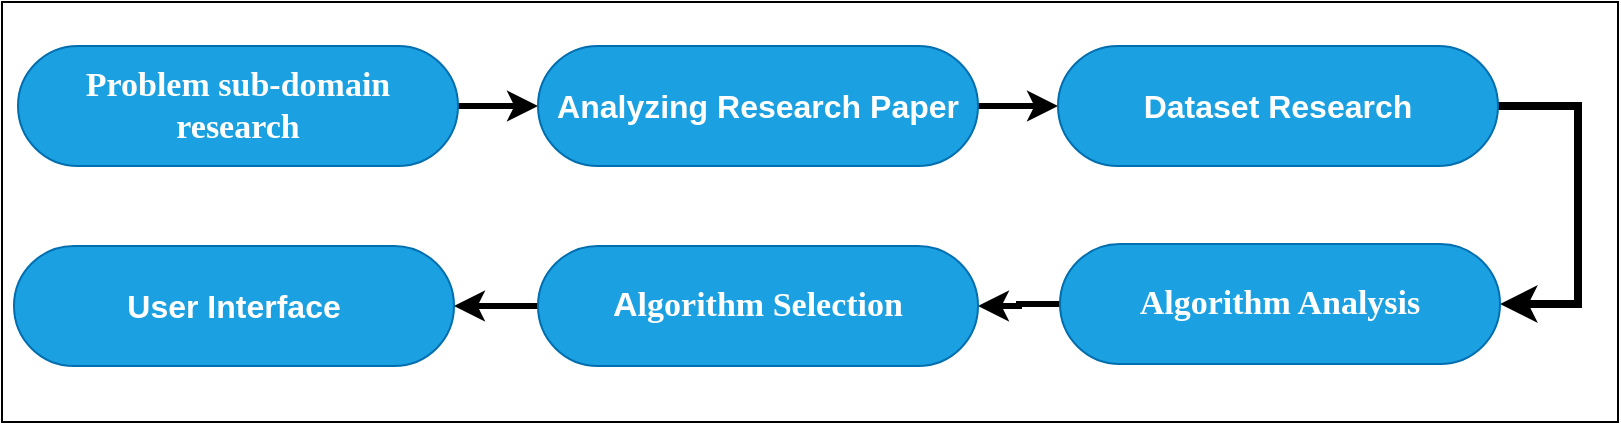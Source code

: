 <mxfile version="24.7.16">
  <diagram name="Page-1" id="yKOgIpQ0CL8Su2-FusHn">
    <mxGraphModel dx="934" dy="454" grid="1" gridSize="10" guides="1" tooltips="1" connect="1" arrows="1" fold="1" page="1" pageScale="1" pageWidth="850" pageHeight="1100" math="0" shadow="0">
      <root>
        <mxCell id="0" />
        <mxCell id="1" parent="0" />
        <mxCell id="GiysxLulYcTHSs4wFX8B-7" value="" style="edgeStyle=orthogonalEdgeStyle;rounded=0;orthogonalLoop=1;jettySize=auto;html=1;fontStyle=1;fontSize=16;align=center;strokeWidth=3;" edge="1" parent="1" source="GiysxLulYcTHSs4wFX8B-1" target="GiysxLulYcTHSs4wFX8B-2">
          <mxGeometry relative="1" as="geometry" />
        </mxCell>
        <mxCell id="GiysxLulYcTHSs4wFX8B-1" value="&lt;div style=&quot;font-size: 17px;&quot;&gt;&lt;font style=&quot;font-size: 17px;&quot;&gt;&lt;span style=&quot;font-family: Calibri; font-size: 17px;&quot;&gt;Problem&lt;/span&gt;&lt;span style=&quot;font-family: Calibri; font-size: 17px;&quot;&gt; sub-domain research&lt;br style=&quot;font-size: 17px;&quot;&gt;&lt;/span&gt;&lt;/font&gt;&lt;/div&gt;" style="rounded=1;whiteSpace=wrap;html=1;fontStyle=1;fontSize=17;align=center;fillColor=#1ba1e2;strokeColor=#006EAF;fontColor=#ffffff;arcSize=50;" vertex="1" parent="1">
          <mxGeometry x="20" y="110" width="220" height="60" as="geometry" />
        </mxCell>
        <mxCell id="GiysxLulYcTHSs4wFX8B-8" value="" style="edgeStyle=orthogonalEdgeStyle;rounded=0;orthogonalLoop=1;jettySize=auto;html=1;fontStyle=1;fontSize=16;align=center;strokeWidth=3;" edge="1" parent="1" source="GiysxLulYcTHSs4wFX8B-2" target="GiysxLulYcTHSs4wFX8B-3">
          <mxGeometry relative="1" as="geometry" />
        </mxCell>
        <mxCell id="GiysxLulYcTHSs4wFX8B-2" value="&lt;font style=&quot;font-size: 16px;&quot;&gt;Analyzing Research Paper&lt;/font&gt;" style="rounded=1;whiteSpace=wrap;html=1;fontStyle=1;fontSize=16;align=center;fillColor=#1ba1e2;fontColor=#FFFFFF;strokeColor=#006EAF;arcSize=50;" vertex="1" parent="1">
          <mxGeometry x="280" y="110" width="220" height="60" as="geometry" />
        </mxCell>
        <mxCell id="GiysxLulYcTHSs4wFX8B-14" style="edgeStyle=orthogonalEdgeStyle;rounded=0;orthogonalLoop=1;jettySize=auto;html=1;entryX=1;entryY=0.5;entryDx=0;entryDy=0;fontStyle=1;fontSize=16;align=center;strokeWidth=4;" edge="1" parent="1" target="GiysxLulYcTHSs4wFX8B-4">
          <mxGeometry relative="1" as="geometry">
            <mxPoint x="760.0" y="140" as="sourcePoint" />
            <mxPoint x="870" y="280" as="targetPoint" />
            <Array as="points">
              <mxPoint x="800" y="140" />
              <mxPoint x="800" y="239" />
            </Array>
          </mxGeometry>
        </mxCell>
        <mxCell id="GiysxLulYcTHSs4wFX8B-3" value="&lt;font style=&quot;font-size: 16px;&quot;&gt;Dataset Research&lt;/font&gt;" style="rounded=1;whiteSpace=wrap;html=1;fontStyle=1;fontSize=16;align=center;fillColor=#1ba1e2;fontColor=#FFFFFF;strokeColor=#006EAF;arcSize=50;" vertex="1" parent="1">
          <mxGeometry x="540" y="110" width="220" height="60" as="geometry" />
        </mxCell>
        <mxCell id="GiysxLulYcTHSs4wFX8B-12" value="" style="edgeStyle=orthogonalEdgeStyle;rounded=0;orthogonalLoop=1;jettySize=auto;html=1;fontStyle=1;fontSize=16;align=center;strokeWidth=3;" edge="1" parent="1" source="GiysxLulYcTHSs4wFX8B-4" target="GiysxLulYcTHSs4wFX8B-5">
          <mxGeometry relative="1" as="geometry" />
        </mxCell>
        <mxCell id="GiysxLulYcTHSs4wFX8B-4" value="&lt;font style=&quot;font-size: 17px;&quot;&gt;&lt;span style=&quot;font-family: Calibri; font-size: 17px;&quot;&gt;Algorithm Analysis&lt;/span&gt;&lt;span style=&quot;font-family: Calibri; font-size: 17px;&quot;&gt;&lt;br style=&quot;font-size: 17px;&quot;&gt;&lt;/span&gt;&lt;/font&gt;" style="rounded=1;whiteSpace=wrap;html=1;fontStyle=1;fontSize=17;align=center;fillColor=#1ba1e2;fontColor=#FFFFFF;strokeColor=#006EAF;arcSize=50;verticalAlign=middle;" vertex="1" parent="1">
          <mxGeometry x="541" y="209" width="220" height="60" as="geometry" />
        </mxCell>
        <mxCell id="GiysxLulYcTHSs4wFX8B-13" value="" style="edgeStyle=orthogonalEdgeStyle;rounded=0;orthogonalLoop=1;jettySize=auto;html=1;fontStyle=1;fontSize=16;align=center;strokeWidth=3;" edge="1" parent="1" source="GiysxLulYcTHSs4wFX8B-5" target="GiysxLulYcTHSs4wFX8B-6">
          <mxGeometry relative="1" as="geometry" />
        </mxCell>
        <mxCell id="GiysxLulYcTHSs4wFX8B-5" value="&lt;font style=&quot;font-size: 17px;&quot;&gt;A&lt;span style=&quot;font-family: Calibri; font-size: 17px;&quot;&gt;lgorithm &lt;/span&gt;&lt;span style=&quot;font-family: Calibri; font-size: 17px;&quot;&gt;Selection&lt;/span&gt;&lt;/font&gt;" style="rounded=1;whiteSpace=wrap;html=1;fontStyle=1;fontSize=17;align=center;fillColor=#1ba1e2;fontColor=#FFFFFF;strokeColor=#006EAF;arcSize=50;" vertex="1" parent="1">
          <mxGeometry x="280" y="210" width="220" height="60" as="geometry" />
        </mxCell>
        <mxCell id="GiysxLulYcTHSs4wFX8B-6" value="&lt;font style=&quot;font-size: 16px;&quot;&gt;User Interface&lt;/font&gt;" style="rounded=1;whiteSpace=wrap;html=1;fontStyle=1;fontSize=16;align=center;fillColor=#1ba1e2;fontColor=#ffffff;strokeColor=#006EAF;arcSize=50;" vertex="1" parent="1">
          <mxGeometry x="18" y="210" width="220" height="60" as="geometry" />
        </mxCell>
        <mxCell id="GiysxLulYcTHSs4wFX8B-15" value="" style="rounded=0;whiteSpace=wrap;html=1;fillColor=none;fontStyle=1;fontSize=16;align=center;" vertex="1" parent="1">
          <mxGeometry x="12" y="88" width="808" height="210" as="geometry" />
        </mxCell>
      </root>
    </mxGraphModel>
  </diagram>
</mxfile>
